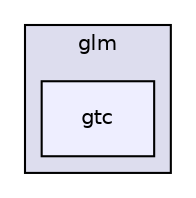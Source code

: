 digraph "lib/gdl/includes/glm/gtc" {
  compound=true
  node [ fontsize="10", fontname="Helvetica"];
  edge [ labelfontsize="10", labelfontname="Helvetica"];
  subgraph clusterdir_64968273b11753b37819add9486a9979 {
    graph [ bgcolor="#ddddee", pencolor="black", label="glm" fontname="Helvetica", fontsize="10", URL="dir_64968273b11753b37819add9486a9979.html"]
  dir_08f863690be3d0e86506f072d9d228f8 [shape=box, label="gtc", style="filled", fillcolor="#eeeeff", pencolor="black", URL="dir_08f863690be3d0e86506f072d9d228f8.html"];
  }
}
